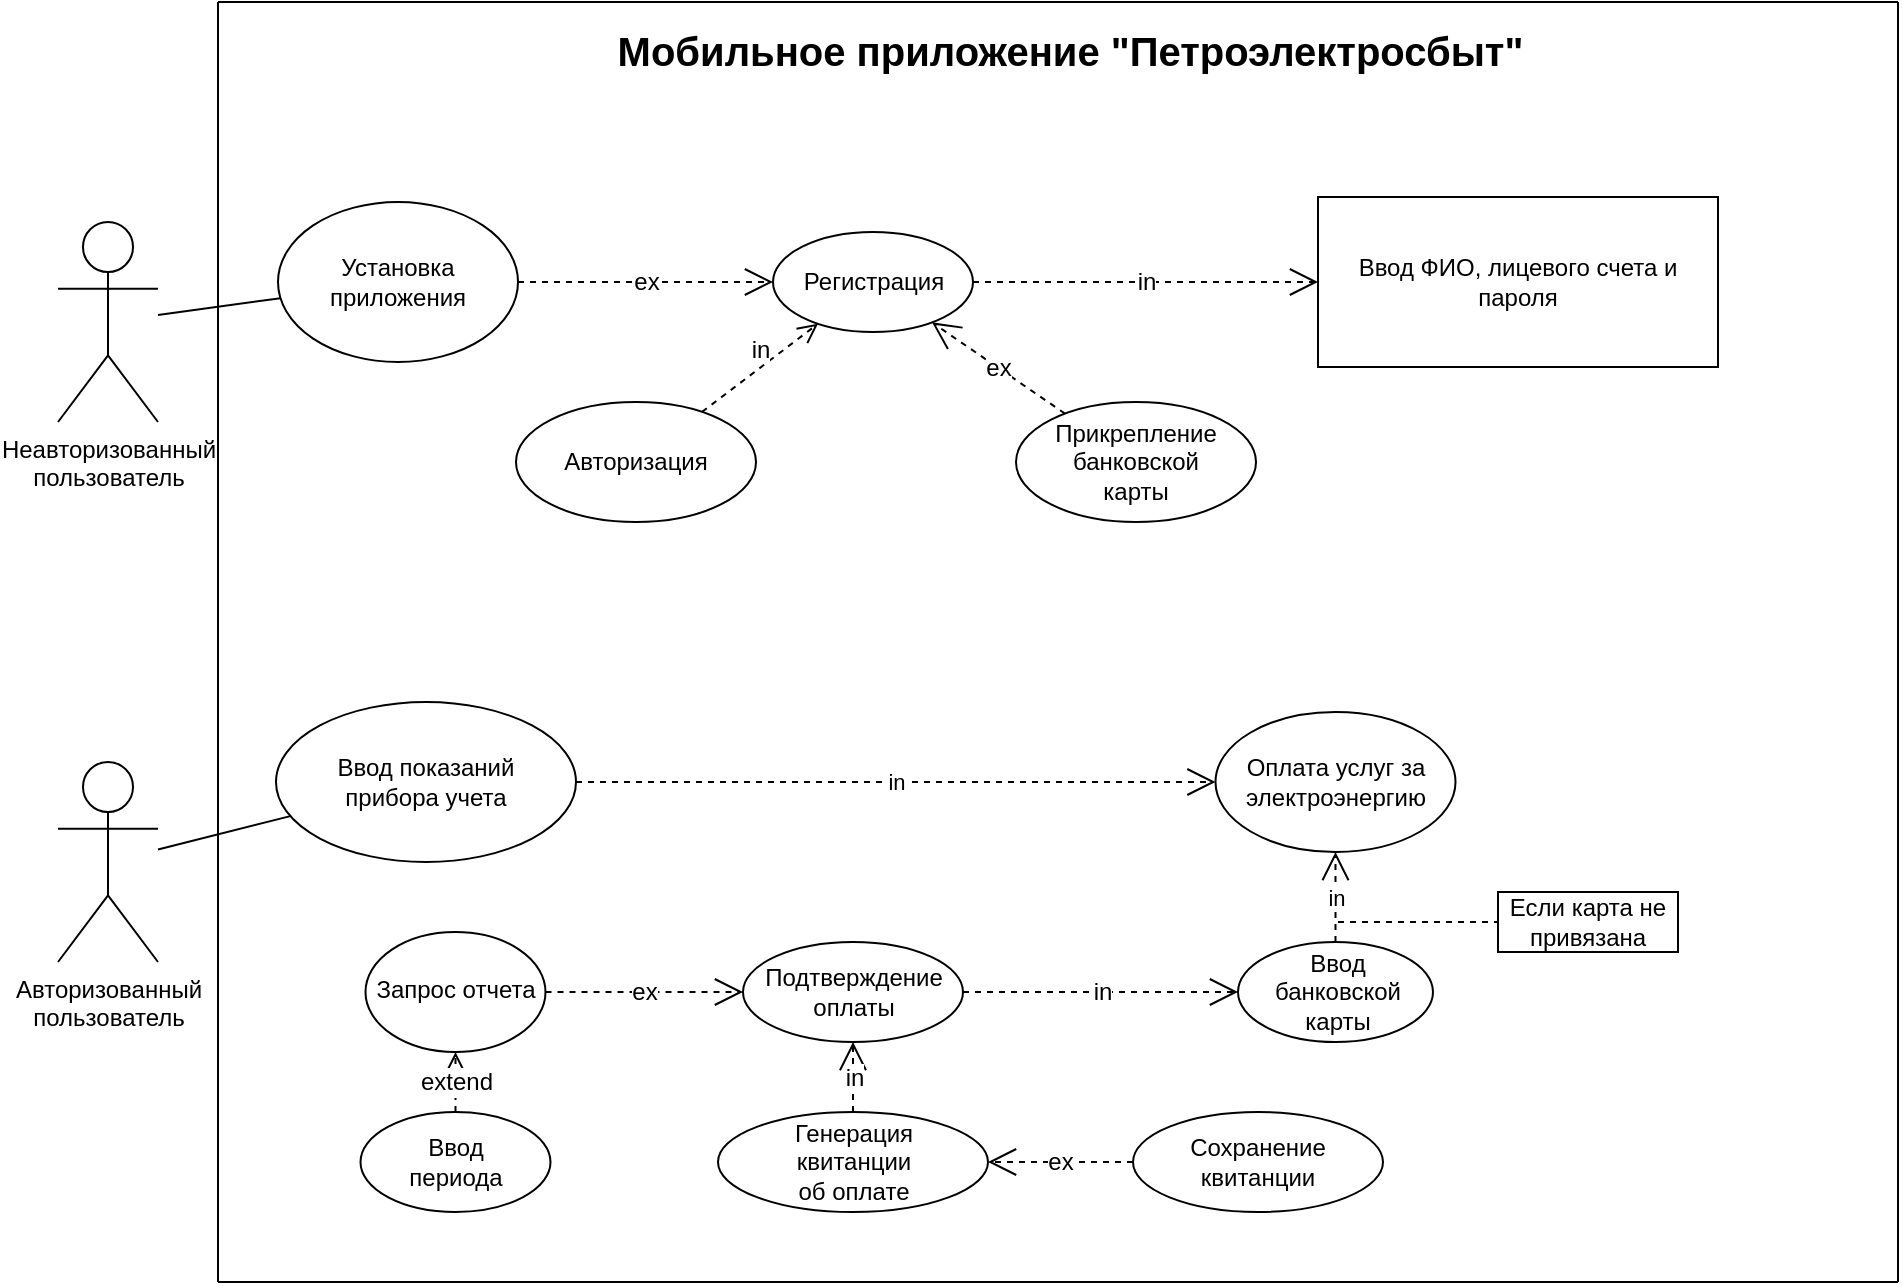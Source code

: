 <mxfile version="20.4.1" type="device"><diagram id="H6wI31_34qGC38e8j-wG" name="Страница 1"><mxGraphModel dx="1979" dy="663" grid="1" gridSize="10" guides="1" tooltips="1" connect="1" arrows="1" fold="1" page="1" pageScale="1" pageWidth="827" pageHeight="1169" math="0" shadow="0"><root><mxCell id="0"/><mxCell id="1" parent="0"/><mxCell id="aQsBfHRPkGXrSJHI3NTb-1" value="Неавторизованный&lt;br&gt;пользователь" style="shape=umlActor;verticalLabelPosition=bottom;verticalAlign=top;html=1;outlineConnect=0;" parent="1" vertex="1"><mxGeometry y="150" width="50" height="100" as="geometry"/></mxCell><mxCell id="aQsBfHRPkGXrSJHI3NTb-2" value="Авторизованный&lt;br&gt;пользователь" style="shape=umlActor;verticalLabelPosition=bottom;verticalAlign=top;html=1;outlineConnect=0;" parent="1" vertex="1"><mxGeometry y="420" width="50" height="100" as="geometry"/></mxCell><mxCell id="aQsBfHRPkGXrSJHI3NTb-3" value="" style="endArrow=none;html=1;rounded=0;" parent="1" edge="1"><mxGeometry width="50" height="50" relative="1" as="geometry"><mxPoint x="80" y="680" as="sourcePoint"/><mxPoint x="80" y="40" as="targetPoint"/></mxGeometry></mxCell><mxCell id="aQsBfHRPkGXrSJHI3NTb-4" value="" style="endArrow=none;html=1;rounded=0;" parent="1" edge="1"><mxGeometry width="50" height="50" relative="1" as="geometry"><mxPoint x="80" y="680" as="sourcePoint"/><mxPoint x="920" y="680" as="targetPoint"/></mxGeometry></mxCell><mxCell id="aQsBfHRPkGXrSJHI3NTb-5" value="" style="endArrow=none;html=1;rounded=0;" parent="1" edge="1"><mxGeometry width="50" height="50" relative="1" as="geometry"><mxPoint x="920" y="680" as="sourcePoint"/><mxPoint x="920" y="40" as="targetPoint"/></mxGeometry></mxCell><mxCell id="aQsBfHRPkGXrSJHI3NTb-6" value="" style="endArrow=none;html=1;rounded=0;" parent="1" edge="1"><mxGeometry width="50" height="50" relative="1" as="geometry"><mxPoint x="80" y="40" as="sourcePoint"/><mxPoint x="920" y="40" as="targetPoint"/></mxGeometry></mxCell><mxCell id="aQsBfHRPkGXrSJHI3NTb-10" value="" style="ellipse;whiteSpace=wrap;html=1;" parent="1" vertex="1"><mxGeometry x="110" y="140" width="120" height="80" as="geometry"/></mxCell><mxCell id="aQsBfHRPkGXrSJHI3NTb-12" value="Установка приложения" style="text;html=1;strokeColor=none;fillColor=none;align=center;verticalAlign=middle;whiteSpace=wrap;rounded=0;" parent="1" vertex="1"><mxGeometry x="140" y="165" width="60" height="30" as="geometry"/></mxCell><mxCell id="aQsBfHRPkGXrSJHI3NTb-14" value="" style="ellipse;whiteSpace=wrap;html=1;" parent="1" vertex="1"><mxGeometry x="357.5" y="155" width="100" height="50" as="geometry"/></mxCell><mxCell id="aQsBfHRPkGXrSJHI3NTb-15" value="Регистрация" style="text;html=1;strokeColor=none;fillColor=none;align=center;verticalAlign=middle;whiteSpace=wrap;rounded=0;" parent="1" vertex="1"><mxGeometry x="377.5" y="165" width="60" height="30" as="geometry"/></mxCell><mxCell id="aQsBfHRPkGXrSJHI3NTb-23" value="" style="rounded=0;whiteSpace=wrap;html=1;" parent="1" vertex="1"><mxGeometry x="630" y="137.5" width="200" height="85" as="geometry"/></mxCell><mxCell id="aQsBfHRPkGXrSJHI3NTb-24" value="Ввод ФИО, лицевого счета и пароля" style="text;html=1;strokeColor=none;fillColor=none;align=center;verticalAlign=middle;whiteSpace=wrap;rounded=0;" parent="1" vertex="1"><mxGeometry x="635" y="145" width="190" height="70" as="geometry"/></mxCell><mxCell id="aQsBfHRPkGXrSJHI3NTb-37" value="" style="ellipse;whiteSpace=wrap;html=1;" parent="1" vertex="1"><mxGeometry x="479" y="240" width="120" height="60" as="geometry"/></mxCell><mxCell id="aQsBfHRPkGXrSJHI3NTb-38" value="Прикрепление банковской карты" style="text;html=1;strokeColor=none;fillColor=none;align=center;verticalAlign=middle;whiteSpace=wrap;rounded=0;" parent="1" vertex="1"><mxGeometry x="509" y="255" width="60" height="30" as="geometry"/></mxCell><mxCell id="aQsBfHRPkGXrSJHI3NTb-40" value="" style="ellipse;whiteSpace=wrap;html=1;" parent="1" vertex="1"><mxGeometry x="578.75" y="395" width="120" height="70" as="geometry"/></mxCell><mxCell id="aQsBfHRPkGXrSJHI3NTb-41" value="Оплата услуг за электроэнергию" style="text;html=1;strokeColor=none;fillColor=none;align=center;verticalAlign=middle;whiteSpace=wrap;rounded=0;" parent="1" vertex="1"><mxGeometry x="608.75" y="415" width="60" height="30" as="geometry"/></mxCell><mxCell id="aQsBfHRPkGXrSJHI3NTb-43" value="" style="ellipse;whiteSpace=wrap;html=1;" parent="1" vertex="1"><mxGeometry x="342.5" y="510" width="110" height="50" as="geometry"/></mxCell><mxCell id="aQsBfHRPkGXrSJHI3NTb-44" value="Подтверждение оплаты" style="text;html=1;strokeColor=none;fillColor=none;align=center;verticalAlign=middle;whiteSpace=wrap;rounded=0;" parent="1" vertex="1"><mxGeometry x="367.5" y="520" width="60" height="30" as="geometry"/></mxCell><mxCell id="aQsBfHRPkGXrSJHI3NTb-46" value="" style="ellipse;whiteSpace=wrap;html=1;" parent="1" vertex="1"><mxGeometry x="330" y="595" width="135" height="50" as="geometry"/></mxCell><mxCell id="aQsBfHRPkGXrSJHI3NTb-47" value="Генерация квитанции об оплате" style="text;html=1;strokeColor=none;fillColor=none;align=center;verticalAlign=middle;whiteSpace=wrap;rounded=0;" parent="1" vertex="1"><mxGeometry x="367.5" y="605" width="60" height="30" as="geometry"/></mxCell><mxCell id="aQsBfHRPkGXrSJHI3NTb-48" value="" style="ellipse;whiteSpace=wrap;html=1;" parent="1" vertex="1"><mxGeometry x="537.5" y="595" width="125" height="50" as="geometry"/></mxCell><mxCell id="aQsBfHRPkGXrSJHI3NTb-49" value="Сохранение квитанции" style="text;html=1;strokeColor=none;fillColor=none;align=center;verticalAlign=middle;whiteSpace=wrap;rounded=0;" parent="1" vertex="1"><mxGeometry x="570" y="605" width="60" height="30" as="geometry"/></mxCell><mxCell id="aQsBfHRPkGXrSJHI3NTb-51" value="" style="ellipse;whiteSpace=wrap;html=1;" parent="1" vertex="1"><mxGeometry x="590" y="510" width="97.5" height="50" as="geometry"/></mxCell><mxCell id="aQsBfHRPkGXrSJHI3NTb-52" value="Ввод банковской карты" style="text;html=1;strokeColor=none;fillColor=none;align=center;verticalAlign=middle;whiteSpace=wrap;rounded=0;" parent="1" vertex="1"><mxGeometry x="608.75" y="520" width="62.25" height="30" as="geometry"/></mxCell><mxCell id="aQsBfHRPkGXrSJHI3NTb-55" value="" style="ellipse;whiteSpace=wrap;html=1;" parent="1" vertex="1"><mxGeometry x="109" y="390" width="150" height="80" as="geometry"/></mxCell><mxCell id="aQsBfHRPkGXrSJHI3NTb-58" value="Мобильное приложение &quot;Петроэлектросбыт&quot;" style="text;align=center;fontStyle=1;verticalAlign=middle;spacingLeft=3;spacingRight=3;strokeColor=none;rotatable=0;points=[[0,0.5],[1,0.5]];portConstraint=eastwest;fontSize=20;" parent="1" vertex="1"><mxGeometry x="246.25" y="50" width="520" height="26" as="geometry"/></mxCell><mxCell id="aQsBfHRPkGXrSJHI3NTb-59" value="" style="ellipse;whiteSpace=wrap;html=1;fontSize=20;" parent="1" vertex="1"><mxGeometry x="153.75" y="505" width="90" height="60" as="geometry"/></mxCell><mxCell id="aQsBfHRPkGXrSJHI3NTb-60" value="&lt;font style=&quot;font-size: 12px;&quot;&gt;Запрос отчета&lt;/font&gt;" style="text;html=1;strokeColor=none;fillColor=none;align=center;verticalAlign=middle;whiteSpace=wrap;rounded=0;fontSize=20;" parent="1" vertex="1"><mxGeometry x="153.75" y="515" width="90" height="30" as="geometry"/></mxCell><mxCell id="aQsBfHRPkGXrSJHI3NTb-64" value="" style="ellipse;whiteSpace=wrap;html=1;fontSize=12;" parent="1" vertex="1"><mxGeometry x="151.25" y="595" width="95" height="50" as="geometry"/></mxCell><mxCell id="aQsBfHRPkGXrSJHI3NTb-65" value="Ввод периода" style="text;html=1;strokeColor=none;fillColor=none;align=center;verticalAlign=middle;whiteSpace=wrap;rounded=0;fontSize=12;" parent="1" vertex="1"><mxGeometry x="168.75" y="605" width="60" height="30" as="geometry"/></mxCell><mxCell id="OmABYWrVBBIUNMKEZ3-u-15" value="" style="ellipse;whiteSpace=wrap;html=1;" parent="1" vertex="1"><mxGeometry x="229" y="240" width="120" height="60" as="geometry"/></mxCell><mxCell id="OmABYWrVBBIUNMKEZ3-u-20" value="Авторизация" style="text;html=1;strokeColor=none;fillColor=none;align=center;verticalAlign=middle;whiteSpace=wrap;rounded=0;fontSize=12;" parent="1" vertex="1"><mxGeometry x="259" y="255" width="60" height="30" as="geometry"/></mxCell><mxCell id="OmABYWrVBBIUNMKEZ3-u-22" value="in" style="html=1;verticalAlign=bottom;endArrow=open;dashed=1;endSize=8;rounded=0;fontSize=12;" parent="1" source="OmABYWrVBBIUNMKEZ3-u-15" target="aQsBfHRPkGXrSJHI3NTb-14" edge="1"><mxGeometry relative="1" as="geometry"><mxPoint x="408" y="290" as="sourcePoint"/><mxPoint x="429" y="290" as="targetPoint"/></mxGeometry></mxCell><mxCell id="OmABYWrVBBIUNMKEZ3-u-25" value="ex" style="endArrow=open;endSize=12;dashed=1;html=1;rounded=0;fontSize=12;" parent="1" source="aQsBfHRPkGXrSJHI3NTb-37" target="aQsBfHRPkGXrSJHI3NTb-14" edge="1"><mxGeometry width="160" relative="1" as="geometry"><mxPoint x="440" y="270" as="sourcePoint"/><mxPoint x="619" y="300" as="targetPoint"/></mxGeometry></mxCell><mxCell id="OmABYWrVBBIUNMKEZ3-u-26" value="in" style="endArrow=open;endSize=12;dashed=1;html=1;rounded=0;fontSize=12;entryX=0;entryY=0.5;entryDx=0;entryDy=0;" parent="1" source="aQsBfHRPkGXrSJHI3NTb-14" target="aQsBfHRPkGXrSJHI3NTb-23" edge="1"><mxGeometry width="160" relative="1" as="geometry"><mxPoint x="650" y="330" as="sourcePoint"/><mxPoint x="520" y="350" as="targetPoint"/></mxGeometry></mxCell><mxCell id="OmABYWrVBBIUNMKEZ3-u-28" value="extend" style="endArrow=open;endSize=12;dashed=1;html=1;rounded=0;fontSize=12;exitX=0.5;exitY=0;exitDx=0;exitDy=0;entryX=0.5;entryY=1;entryDx=0;entryDy=0;" parent="1" source="aQsBfHRPkGXrSJHI3NTb-64" target="aQsBfHRPkGXrSJHI3NTb-59" edge="1"><mxGeometry width="160" relative="1" as="geometry"><mxPoint x="83.75" y="585" as="sourcePoint"/><mxPoint x="243.75" y="585" as="targetPoint"/></mxGeometry></mxCell><mxCell id="OmABYWrVBBIUNMKEZ3-u-30" value="in" style="endArrow=open;endSize=12;dashed=1;html=1;rounded=0;fontSize=12;" parent="1" source="aQsBfHRPkGXrSJHI3NTb-46" target="aQsBfHRPkGXrSJHI3NTb-43" edge="1"><mxGeometry width="160" relative="1" as="geometry"><mxPoint x="397.5" y="615" as="sourcePoint"/><mxPoint x="397.5" y="585" as="targetPoint"/></mxGeometry></mxCell><mxCell id="OmABYWrVBBIUNMKEZ3-u-32" value="ex" style="endArrow=open;endSize=12;dashed=1;html=1;rounded=0;fontSize=12;" parent="1" source="aQsBfHRPkGXrSJHI3NTb-48" target="aQsBfHRPkGXrSJHI3NTb-46" edge="1"><mxGeometry width="160" relative="1" as="geometry"><mxPoint x="490" y="685" as="sourcePoint"/><mxPoint x="465.0" y="640" as="targetPoint"/></mxGeometry></mxCell><mxCell id="OmABYWrVBBIUNMKEZ3-u-34" value="ex" style="endArrow=open;endSize=12;dashed=1;html=1;rounded=0;fontSize=12;" parent="1" source="aQsBfHRPkGXrSJHI3NTb-10" target="aQsBfHRPkGXrSJHI3NTb-14" edge="1"><mxGeometry width="160" relative="1" as="geometry"><mxPoint x="269" y="170" as="sourcePoint"/><mxPoint x="479" y="210" as="targetPoint"/></mxGeometry></mxCell><mxCell id="XuaRqGv7_OESuHEYauqJ-1" value="" style="endArrow=none;html=1;rounded=0;" edge="1" parent="1" source="aQsBfHRPkGXrSJHI3NTb-1" target="aQsBfHRPkGXrSJHI3NTb-10"><mxGeometry width="50" height="50" relative="1" as="geometry"><mxPoint x="380" y="430" as="sourcePoint"/><mxPoint x="430" y="380" as="targetPoint"/></mxGeometry></mxCell><mxCell id="XuaRqGv7_OESuHEYauqJ-4" value="" style="endArrow=none;html=1;rounded=0;" edge="1" parent="1" source="aQsBfHRPkGXrSJHI3NTb-2" target="aQsBfHRPkGXrSJHI3NTb-55"><mxGeometry width="50" height="50" relative="1" as="geometry"><mxPoint x="380" y="430" as="sourcePoint"/><mxPoint x="430" y="380" as="targetPoint"/></mxGeometry></mxCell><mxCell id="aQsBfHRPkGXrSJHI3NTb-56" value="Ввод показаний прибора учета" style="text;html=1;strokeColor=none;fillColor=none;align=center;verticalAlign=middle;whiteSpace=wrap;rounded=0;" parent="1" vertex="1"><mxGeometry x="129" y="415" width="110" height="30" as="geometry"/></mxCell><mxCell id="XuaRqGv7_OESuHEYauqJ-6" value="in" style="endArrow=open;endSize=12;dashed=1;html=1;rounded=0;" edge="1" parent="1" source="aQsBfHRPkGXrSJHI3NTb-55" target="aQsBfHRPkGXrSJHI3NTb-40"><mxGeometry width="160" relative="1" as="geometry"><mxPoint x="330" y="410" as="sourcePoint"/><mxPoint x="490" y="410" as="targetPoint"/></mxGeometry></mxCell><mxCell id="XuaRqGv7_OESuHEYauqJ-9" value="in" style="endArrow=open;endSize=12;dashed=1;html=1;rounded=0;" edge="1" parent="1" source="aQsBfHRPkGXrSJHI3NTb-51" target="aQsBfHRPkGXrSJHI3NTb-40"><mxGeometry width="160" relative="1" as="geometry"><mxPoint x="340" y="435" as="sourcePoint"/><mxPoint x="500" y="435" as="targetPoint"/></mxGeometry></mxCell><mxCell id="XuaRqGv7_OESuHEYauqJ-11" value="in" style="endArrow=open;endSize=12;dashed=1;html=1;rounded=0;fontSize=12;" edge="1" parent="1" source="aQsBfHRPkGXrSJHI3NTb-43" target="aQsBfHRPkGXrSJHI3NTb-51"><mxGeometry width="160" relative="1" as="geometry"><mxPoint x="257.5" y="580" as="sourcePoint"/><mxPoint x="257.5" y="550" as="targetPoint"/></mxGeometry></mxCell><mxCell id="XuaRqGv7_OESuHEYauqJ-12" value="ex" style="endArrow=open;endSize=12;dashed=1;html=1;rounded=0;fontSize=12;" edge="1" parent="1" source="aQsBfHRPkGXrSJHI3NTb-59" target="aQsBfHRPkGXrSJHI3NTb-43"><mxGeometry width="160" relative="1" as="geometry"><mxPoint x="208.75" y="605" as="sourcePoint"/><mxPoint x="208.75" y="565" as="targetPoint"/></mxGeometry></mxCell><mxCell id="XuaRqGv7_OESuHEYauqJ-13" value="" style="endArrow=none;dashed=1;html=1;rounded=0;" edge="1" parent="1"><mxGeometry width="50" height="50" relative="1" as="geometry"><mxPoint x="640" y="500" as="sourcePoint"/><mxPoint x="730" y="500" as="targetPoint"/></mxGeometry></mxCell><mxCell id="XuaRqGv7_OESuHEYauqJ-14" value="Если карта не&lt;br&gt;привязана" style="rounded=0;whiteSpace=wrap;html=1;" vertex="1" parent="1"><mxGeometry x="720" y="485" width="90" height="30" as="geometry"/></mxCell></root></mxGraphModel></diagram></mxfile>